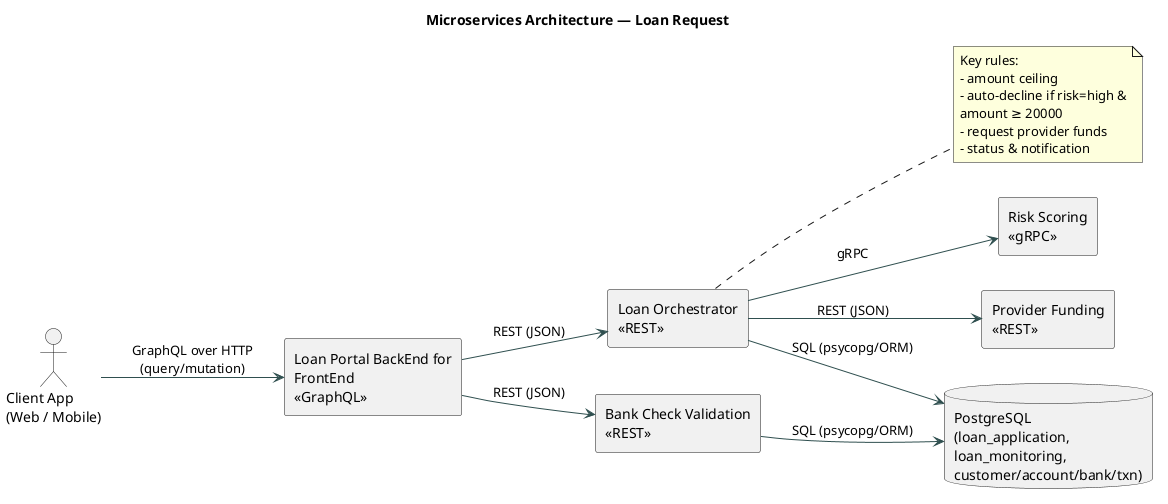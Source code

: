 @startuml

title Microservices Architecture — Loan Request

skinparam componentStyle rectangle
skinparam shadowing false
skinparam wrapWidth 200
skinparam defaultFontName Monospace
left to right direction

actor "Client App\n(Web / Mobile)" as Client

component "Loan Portal BackEnd for FrontEnd\n<<GraphQL>>" as BFF
component "Loan Orchestrator\n<<REST>>" as Orchestrator
component "Bank Check Validation\n<<REST>>" as CheckValidation
component "Risk Scoring\n<<gRPC>>" as Risk
component "Provider Funding\n<<REST>>" as Provider
database "PostgreSQL\n(loan_application,\nloan_monitoring,\ncustomer/account/bank/txn)" as DB

' Client ↔ facade relations
Client -[#DarkSlateGray]-> BFF : GraphQL over HTTP\n(query/mutation)

' BFF queries services to aggregate
BFF -[#DarkSlateGray]-> Orchestrator : REST (JSON)
BFF -[#DarkSlateGray]-> CheckValidation : REST (JSON)

' Orchestrator applies rules & calls partner services
Orchestrator -[#DarkSlateGray]-> Risk : gRPC
Orchestrator -[#DarkSlateGray]-> Provider : REST (JSON)

' Database access
Orchestrator -[#DarkSlateGray]-> DB : SQL (psycopg/ORM)
CheckValidation -[#DarkSlateGray]-> DB : SQL (psycopg/ORM)

' Helpful notes
note right of Orchestrator
  Key rules:
  - amount ceiling
  - auto-decline if risk=high & amount ≥ 20000
  - request provider funds
  - status & notification
end note

@enduml
